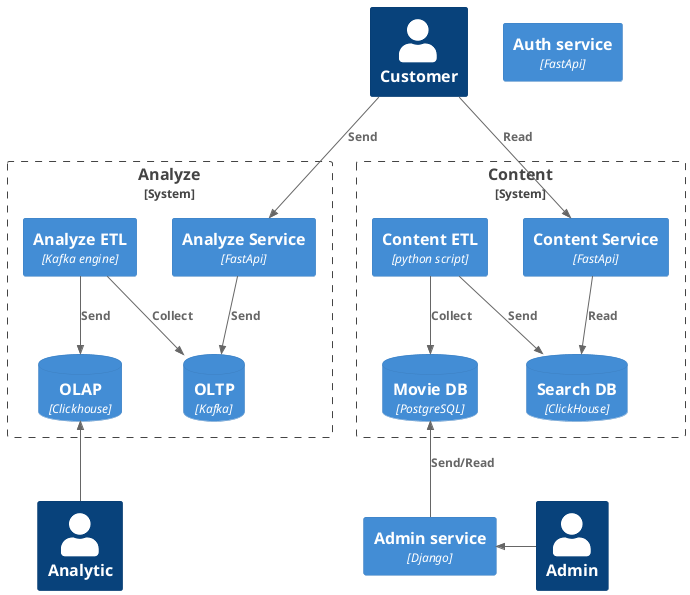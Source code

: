 @startuml
!include <C4/C4_Container>
HIDE_STEREOTYPE()

Person(user, "Customer")
Person(admin, "Admin")
Person(analytic, "Analytic")

System_Boundary(analyze_system, "Analyze") {
    Container(analyze_service, "Analyze Service", "FastApi")
    Container(analyze_etl, "Analyze ETL", "Kafka engine")
    ContainerDb(oltp, "OLTP", "Kafka")
    ContainerDb(olap, "OLAP", "Clickhouse")
}

System_Boundary(content_system, "Content") {
    Container(content_service, "Content Service", "FastApi")
    Container(content_etl, "Content ETL", "python script")
    ContainerDb(search_db, "Search DB", "ClickHouse")
    ContainerDb(movie_db, "Movie DB", "PostgreSQL")
}

Container(admin_service, "Admin service", "Django")
Container(auth_service, "Auth service", "FastApi")

Rel(analyze_service, oltp, "Send")
Rel(analyze_etl, oltp, "Collect")
Rel(analyze_etl, olap, "Send")

Rel(content_service, search_db, "Read")
Rel(content_etl, search_db, "Send")
Rel(content_etl, movie_db, "Collect")

Rel(user, analyze_service, "Send")
Rel(user, content_service, "Read")

Rel_U(analytic, olap, " ")

Rel_L(admin, admin_service, " ")
Rel_U(admin_service, movie_db, "Send/Read")


@enduml

